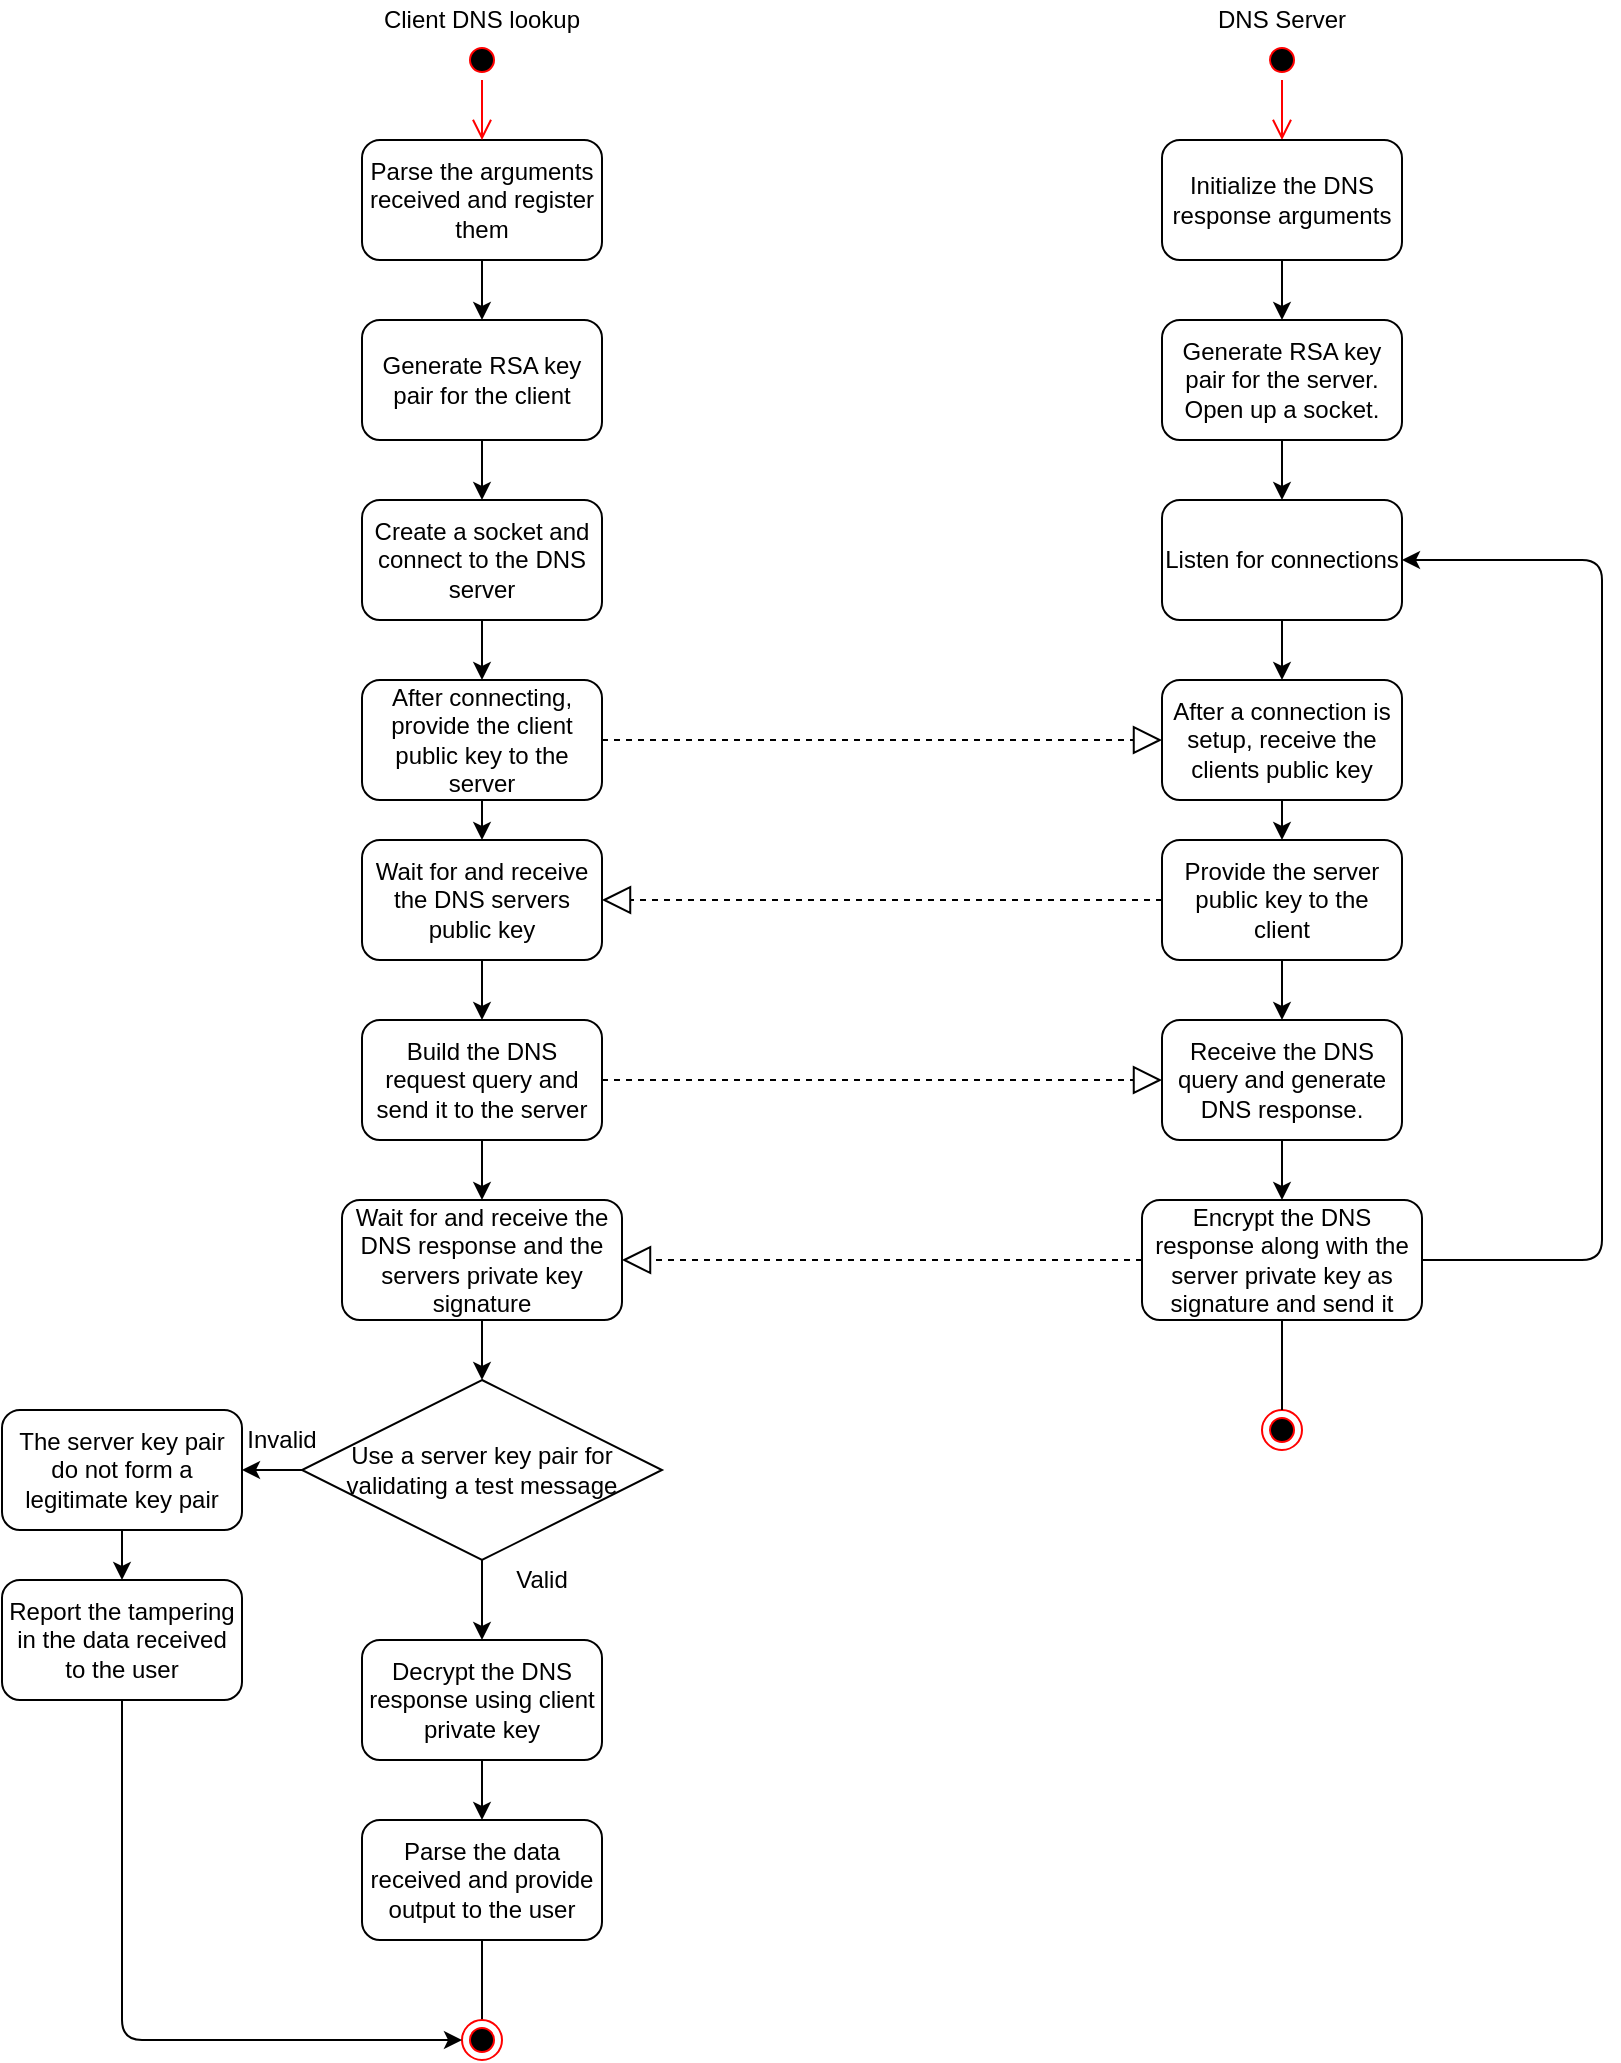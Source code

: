 <mxfile version="12.8.5" type="device"><diagram id="3A8k9Ad0QrPTKwQ3p06u" name="Page-1"><mxGraphModel dx="868" dy="479" grid="1" gridSize="10" guides="1" tooltips="1" connect="1" arrows="1" fold="1" page="1" pageScale="1" pageWidth="850" pageHeight="1100" math="0" shadow="0"><root><mxCell id="0"/><mxCell id="1" parent="0"/><mxCell id="y-XDxuE7axZdADt9R7S7-1" value="Parse the arguments received and register them" style="rounded=1;whiteSpace=wrap;html=1;" parent="1" vertex="1"><mxGeometry x="180" y="100" width="120" height="60" as="geometry"/></mxCell><mxCell id="y-XDxuE7axZdADt9R7S7-2" value="" style="endArrow=classic;html=1;exitX=0.5;exitY=1;exitDx=0;exitDy=0;" parent="1" source="y-XDxuE7axZdADt9R7S7-1" target="y-XDxuE7axZdADt9R7S7-3" edge="1"><mxGeometry width="50" height="50" relative="1" as="geometry"><mxPoint x="220" y="170" as="sourcePoint"/><mxPoint x="240" y="210" as="targetPoint"/></mxGeometry></mxCell><mxCell id="y-XDxuE7axZdADt9R7S7-3" value="Generate RSA key pair for the client" style="rounded=1;whiteSpace=wrap;html=1;" parent="1" vertex="1"><mxGeometry x="180" y="190" width="120" height="60" as="geometry"/></mxCell><mxCell id="y-XDxuE7axZdADt9R7S7-4" value="" style="endArrow=classic;html=1;exitX=0.5;exitY=1;exitDx=0;exitDy=0;" parent="1" source="y-XDxuE7axZdADt9R7S7-3" target="y-XDxuE7axZdADt9R7S7-5" edge="1"><mxGeometry width="50" height="50" relative="1" as="geometry"><mxPoint x="220" y="170" as="sourcePoint"/><mxPoint x="240" y="290" as="targetPoint"/></mxGeometry></mxCell><mxCell id="y-XDxuE7axZdADt9R7S7-5" value="Create a socket and connect to the DNS server" style="rounded=1;whiteSpace=wrap;html=1;" parent="1" vertex="1"><mxGeometry x="180" y="280" width="120" height="60" as="geometry"/></mxCell><mxCell id="y-XDxuE7axZdADt9R7S7-6" value="" style="endArrow=classic;html=1;exitX=0.5;exitY=1;exitDx=0;exitDy=0;" parent="1" source="y-XDxuE7axZdADt9R7S7-5" target="y-XDxuE7axZdADt9R7S7-7" edge="1"><mxGeometry width="50" height="50" relative="1" as="geometry"><mxPoint x="220" y="230" as="sourcePoint"/><mxPoint x="240" y="380" as="targetPoint"/></mxGeometry></mxCell><mxCell id="y-XDxuE7axZdADt9R7S7-7" value="After connecting, provide the client public key to the server" style="rounded=1;whiteSpace=wrap;html=1;" parent="1" vertex="1"><mxGeometry x="180" y="370" width="120" height="60" as="geometry"/></mxCell><mxCell id="y-XDxuE7axZdADt9R7S7-8" value="" style="endArrow=classic;html=1;exitX=0.5;exitY=1;exitDx=0;exitDy=0;" parent="1" source="y-XDxuE7axZdADt9R7S7-7" target="y-XDxuE7axZdADt9R7S7-10" edge="1"><mxGeometry width="50" height="50" relative="1" as="geometry"><mxPoint x="230" y="420" as="sourcePoint"/><mxPoint x="240" y="460" as="targetPoint"/></mxGeometry></mxCell><mxCell id="y-XDxuE7axZdADt9R7S7-10" value="Wait for and receive the DNS servers public key" style="rounded=1;whiteSpace=wrap;html=1;" parent="1" vertex="1"><mxGeometry x="180" y="450" width="120" height="60" as="geometry"/></mxCell><mxCell id="y-XDxuE7axZdADt9R7S7-11" value="" style="endArrow=classic;html=1;exitX=0.5;exitY=1;exitDx=0;exitDy=0;" parent="1" source="y-XDxuE7axZdADt9R7S7-10" target="y-XDxuE7axZdADt9R7S7-12" edge="1"><mxGeometry width="50" height="50" relative="1" as="geometry"><mxPoint x="590" y="390" as="sourcePoint"/><mxPoint x="240" y="550" as="targetPoint"/></mxGeometry></mxCell><mxCell id="y-XDxuE7axZdADt9R7S7-12" value="Build the DNS request query and send it to the server" style="rounded=1;whiteSpace=wrap;html=1;" parent="1" vertex="1"><mxGeometry x="180" y="540" width="120" height="60" as="geometry"/></mxCell><mxCell id="y-XDxuE7axZdADt9R7S7-13" value="" style="endArrow=classic;html=1;exitX=0.5;exitY=1;exitDx=0;exitDy=0;" parent="1" source="y-XDxuE7axZdADt9R7S7-12" target="y-XDxuE7axZdADt9R7S7-14" edge="1"><mxGeometry width="50" height="50" relative="1" as="geometry"><mxPoint x="590" y="550" as="sourcePoint"/><mxPoint x="240" y="660" as="targetPoint"/></mxGeometry></mxCell><mxCell id="y-XDxuE7axZdADt9R7S7-14" value="Wait for and receive the DNS response and the servers private key signature" style="rounded=1;whiteSpace=wrap;html=1;" parent="1" vertex="1"><mxGeometry x="170" y="630" width="140" height="60" as="geometry"/></mxCell><mxCell id="y-XDxuE7axZdADt9R7S7-15" value="" style="endArrow=classic;html=1;exitX=0.5;exitY=1;exitDx=0;exitDy=0;" parent="1" source="y-XDxuE7axZdADt9R7S7-14" target="y-XDxuE7axZdADt9R7S7-16" edge="1"><mxGeometry width="50" height="50" relative="1" as="geometry"><mxPoint x="590" y="620" as="sourcePoint"/><mxPoint x="240" y="730" as="targetPoint"/></mxGeometry></mxCell><mxCell id="y-XDxuE7axZdADt9R7S7-16" value="Use a server key pair for validating a test message" style="rhombus;whiteSpace=wrap;html=1;" parent="1" vertex="1"><mxGeometry x="150" y="720" width="180" height="90" as="geometry"/></mxCell><mxCell id="y-XDxuE7axZdADt9R7S7-18" value="" style="endArrow=classic;html=1;exitX=0;exitY=0.5;exitDx=0;exitDy=0;" parent="1" source="y-XDxuE7axZdADt9R7S7-16" target="y-XDxuE7axZdADt9R7S7-19" edge="1"><mxGeometry width="50" height="50" relative="1" as="geometry"><mxPoint x="520" y="620" as="sourcePoint"/><mxPoint x="120" y="765" as="targetPoint"/></mxGeometry></mxCell><mxCell id="y-XDxuE7axZdADt9R7S7-19" value="The server key pair do not form a legitimate key pair" style="rounded=1;whiteSpace=wrap;html=1;" parent="1" vertex="1"><mxGeometry y="735" width="120" height="60" as="geometry"/></mxCell><mxCell id="y-XDxuE7axZdADt9R7S7-21" value="" style="endArrow=classic;html=1;exitX=0.5;exitY=1;exitDx=0;exitDy=0;" parent="1" source="y-XDxuE7axZdADt9R7S7-19" target="y-XDxuE7axZdADt9R7S7-22" edge="1"><mxGeometry width="50" height="50" relative="1" as="geometry"><mxPoint x="170" y="850" as="sourcePoint"/><mxPoint x="60" y="850" as="targetPoint"/></mxGeometry></mxCell><mxCell id="y-XDxuE7axZdADt9R7S7-22" value="Report the tampering in the data received to the user" style="rounded=1;whiteSpace=wrap;html=1;" parent="1" vertex="1"><mxGeometry y="820" width="120" height="60" as="geometry"/></mxCell><mxCell id="y-XDxuE7axZdADt9R7S7-28" value="" style="endArrow=classic;html=1;exitX=0.5;exitY=1;exitDx=0;exitDy=0;" parent="1" source="y-XDxuE7axZdADt9R7S7-16" target="y-XDxuE7axZdADt9R7S7-29" edge="1"><mxGeometry width="50" height="50" relative="1" as="geometry"><mxPoint x="170" y="850" as="sourcePoint"/><mxPoint x="240" y="860" as="targetPoint"/></mxGeometry></mxCell><mxCell id="y-XDxuE7axZdADt9R7S7-29" value="Decrypt the DNS response using client private key" style="rounded=1;whiteSpace=wrap;html=1;" parent="1" vertex="1"><mxGeometry x="180" y="850" width="120" height="60" as="geometry"/></mxCell><mxCell id="y-XDxuE7axZdADt9R7S7-30" value="" style="endArrow=classic;html=1;exitX=0.5;exitY=1;exitDx=0;exitDy=0;" parent="1" source="y-XDxuE7axZdADt9R7S7-29" target="y-XDxuE7axZdADt9R7S7-31" edge="1"><mxGeometry width="50" height="50" relative="1" as="geometry"><mxPoint x="140" y="910" as="sourcePoint"/><mxPoint x="240" y="950" as="targetPoint"/></mxGeometry></mxCell><mxCell id="y-XDxuE7axZdADt9R7S7-31" value="Parse the data received and provide output to the user" style="rounded=1;whiteSpace=wrap;html=1;" parent="1" vertex="1"><mxGeometry x="180" y="940" width="120" height="60" as="geometry"/></mxCell><mxCell id="y-XDxuE7axZdADt9R7S7-32" value="" style="endArrow=none;html=1;exitX=0.5;exitY=1;exitDx=0;exitDy=0;" parent="1" source="y-XDxuE7axZdADt9R7S7-31" target="y-XDxuE7axZdADt9R7S7-33" edge="1"><mxGeometry width="50" height="50" relative="1" as="geometry"><mxPoint x="140" y="970" as="sourcePoint"/><mxPoint x="240" y="1030" as="targetPoint"/></mxGeometry></mxCell><mxCell id="y-XDxuE7axZdADt9R7S7-33" value="" style="ellipse;html=1;shape=endState;fillColor=#000000;strokeColor=#ff0000;aspect=fixed;" parent="1" vertex="1"><mxGeometry x="230" y="1040" width="20" height="20" as="geometry"/></mxCell><mxCell id="y-XDxuE7axZdADt9R7S7-36" value="" style="ellipse;html=1;shape=startState;fillColor=#000000;strokeColor=#ff0000;aspect=fixed;" parent="1" vertex="1"><mxGeometry x="230" y="50" width="20" height="20" as="geometry"/></mxCell><mxCell id="y-XDxuE7axZdADt9R7S7-37" value="" style="edgeStyle=orthogonalEdgeStyle;html=1;verticalAlign=bottom;endArrow=open;endSize=8;strokeColor=#ff0000;" parent="1" source="y-XDxuE7axZdADt9R7S7-36" edge="1"><mxGeometry relative="1" as="geometry"><mxPoint x="240" y="100" as="targetPoint"/></mxGeometry></mxCell><mxCell id="y-XDxuE7axZdADt9R7S7-38" value="" style="endArrow=classic;html=1;exitX=0.5;exitY=1;exitDx=0;exitDy=0;entryX=0;entryY=0.5;entryDx=0;entryDy=0;" parent="1" source="y-XDxuE7axZdADt9R7S7-22" target="y-XDxuE7axZdADt9R7S7-33" edge="1"><mxGeometry width="50" height="50" relative="1" as="geometry"><mxPoint x="20" y="1020" as="sourcePoint"/><mxPoint x="70" y="970" as="targetPoint"/><Array as="points"><mxPoint x="60" y="1050"/></Array></mxGeometry></mxCell><mxCell id="y-XDxuE7axZdADt9R7S7-39" value="" style="ellipse;html=1;shape=startState;fillColor=#000000;strokeColor=#ff0000;aspect=fixed;" parent="1" vertex="1"><mxGeometry x="630" y="50" width="20" height="20" as="geometry"/></mxCell><mxCell id="y-XDxuE7axZdADt9R7S7-40" value="" style="edgeStyle=orthogonalEdgeStyle;html=1;verticalAlign=bottom;endArrow=open;endSize=8;strokeColor=#ff0000;" parent="1" source="y-XDxuE7axZdADt9R7S7-39" target="y-XDxuE7axZdADt9R7S7-41" edge="1"><mxGeometry relative="1" as="geometry"><mxPoint x="640" y="100" as="targetPoint"/></mxGeometry></mxCell><mxCell id="y-XDxuE7axZdADt9R7S7-41" value="Initialize the DNS response arguments" style="rounded=1;whiteSpace=wrap;html=1;" parent="1" vertex="1"><mxGeometry x="580" y="100" width="120" height="60" as="geometry"/></mxCell><mxCell id="y-XDxuE7axZdADt9R7S7-42" value="" style="endArrow=classic;html=1;exitX=0.5;exitY=1;exitDx=0;exitDy=0;" parent="1" source="y-XDxuE7axZdADt9R7S7-41" target="y-XDxuE7axZdADt9R7S7-45" edge="1"><mxGeometry width="50" height="50" relative="1" as="geometry"><mxPoint x="390" y="210" as="sourcePoint"/><mxPoint x="640" y="190" as="targetPoint"/></mxGeometry></mxCell><mxCell id="y-XDxuE7axZdADt9R7S7-45" value="&lt;div&gt;Generate RSA key pair for the server.&lt;br&gt;&lt;/div&gt;&lt;div&gt;Open up a socket.&lt;br&gt;&lt;/div&gt;" style="rounded=1;whiteSpace=wrap;html=1;" parent="1" vertex="1"><mxGeometry x="580" y="190" width="120" height="60" as="geometry"/></mxCell><mxCell id="y-XDxuE7axZdADt9R7S7-46" value="" style="endArrow=classic;html=1;exitX=0.5;exitY=1;exitDx=0;exitDy=0;" parent="1" source="y-XDxuE7axZdADt9R7S7-45" target="y-XDxuE7axZdADt9R7S7-47" edge="1"><mxGeometry width="50" height="50" relative="1" as="geometry"><mxPoint x="390" y="190" as="sourcePoint"/><mxPoint x="640" y="280" as="targetPoint"/></mxGeometry></mxCell><mxCell id="y-XDxuE7axZdADt9R7S7-47" value="Listen for connections" style="rounded=1;whiteSpace=wrap;html=1;" parent="1" vertex="1"><mxGeometry x="580" y="280" width="120" height="60" as="geometry"/></mxCell><mxCell id="y-XDxuE7axZdADt9R7S7-48" value="" style="endArrow=classic;html=1;exitX=0.5;exitY=1;exitDx=0;exitDy=0;" parent="1" source="y-XDxuE7axZdADt9R7S7-47" target="y-XDxuE7axZdADt9R7S7-49" edge="1"><mxGeometry width="50" height="50" relative="1" as="geometry"><mxPoint x="390" y="350" as="sourcePoint"/><mxPoint x="640" y="380" as="targetPoint"/></mxGeometry></mxCell><mxCell id="y-XDxuE7axZdADt9R7S7-49" value="After a connection is setup, receive the clients public key" style="rounded=1;whiteSpace=wrap;html=1;" parent="1" vertex="1"><mxGeometry x="580" y="370" width="120" height="60" as="geometry"/></mxCell><mxCell id="y-XDxuE7axZdADt9R7S7-50" value="" style="endArrow=classic;html=1;exitX=0.5;exitY=1;exitDx=0;exitDy=0;" parent="1" source="y-XDxuE7axZdADt9R7S7-49" target="y-XDxuE7axZdADt9R7S7-51" edge="1"><mxGeometry width="50" height="50" relative="1" as="geometry"><mxPoint x="390" y="460" as="sourcePoint"/><mxPoint x="640" y="450" as="targetPoint"/></mxGeometry></mxCell><mxCell id="y-XDxuE7axZdADt9R7S7-51" value="Provide the server public key to the client" style="rounded=1;whiteSpace=wrap;html=1;" parent="1" vertex="1"><mxGeometry x="580" y="450" width="120" height="60" as="geometry"/></mxCell><mxCell id="y-XDxuE7axZdADt9R7S7-53" value="" style="endArrow=classic;html=1;exitX=0.5;exitY=1;exitDx=0;exitDy=0;" parent="1" source="y-XDxuE7axZdADt9R7S7-51" target="y-XDxuE7axZdADt9R7S7-54" edge="1"><mxGeometry width="50" height="50" relative="1" as="geometry"><mxPoint x="390" y="460" as="sourcePoint"/><mxPoint x="640" y="540" as="targetPoint"/></mxGeometry></mxCell><mxCell id="y-XDxuE7axZdADt9R7S7-54" value="Receive the DNS query and generate DNS response." style="rounded=1;whiteSpace=wrap;html=1;" parent="1" vertex="1"><mxGeometry x="580" y="540" width="120" height="60" as="geometry"/></mxCell><mxCell id="y-XDxuE7axZdADt9R7S7-55" value="" style="endArrow=classic;html=1;exitX=0.5;exitY=1;exitDx=0;exitDy=0;" parent="1" source="y-XDxuE7axZdADt9R7S7-54" target="y-XDxuE7axZdADt9R7S7-56" edge="1"><mxGeometry width="50" height="50" relative="1" as="geometry"><mxPoint x="390" y="630" as="sourcePoint"/><mxPoint x="640" y="630" as="targetPoint"/></mxGeometry></mxCell><mxCell id="y-XDxuE7axZdADt9R7S7-56" value="Encrypt the DNS response along with the server private key as signature and send it" style="rounded=1;whiteSpace=wrap;html=1;" parent="1" vertex="1"><mxGeometry x="570" y="630" width="140" height="60" as="geometry"/></mxCell><mxCell id="y-XDxuE7axZdADt9R7S7-58" value="" style="ellipse;html=1;shape=endState;fillColor=#000000;strokeColor=#ff0000;aspect=fixed;" parent="1" vertex="1"><mxGeometry x="630" y="735" width="20" height="20" as="geometry"/></mxCell><mxCell id="y-XDxuE7axZdADt9R7S7-59" value="" style="endArrow=none;html=1;entryX=0.5;entryY=1;entryDx=0;entryDy=0;exitX=0.5;exitY=0;exitDx=0;exitDy=0;" parent="1" source="y-XDxuE7axZdADt9R7S7-58" target="y-XDxuE7axZdADt9R7S7-56" edge="1"><mxGeometry width="50" height="50" relative="1" as="geometry"><mxPoint x="640" y="730" as="sourcePoint"/><mxPoint x="440" y="610" as="targetPoint"/></mxGeometry></mxCell><mxCell id="y-XDxuE7axZdADt9R7S7-60" value="" style="endArrow=classic;html=1;exitX=1;exitY=0.5;exitDx=0;exitDy=0;entryX=1;entryY=0.5;entryDx=0;entryDy=0;" parent="1" source="y-XDxuE7axZdADt9R7S7-56" target="y-XDxuE7axZdADt9R7S7-47" edge="1"><mxGeometry width="50" height="50" relative="1" as="geometry"><mxPoint x="620" y="510" as="sourcePoint"/><mxPoint x="670" y="460" as="targetPoint"/><Array as="points"><mxPoint x="800" y="660"/><mxPoint x="800" y="310"/></Array></mxGeometry></mxCell><mxCell id="y-XDxuE7axZdADt9R7S7-64" value="" style="endArrow=block;dashed=1;endFill=0;endSize=12;html=1;entryX=0;entryY=0.5;entryDx=0;entryDy=0;exitX=1;exitY=0.5;exitDx=0;exitDy=0;" parent="1" source="y-XDxuE7axZdADt9R7S7-7" target="y-XDxuE7axZdADt9R7S7-49" edge="1"><mxGeometry width="160" relative="1" as="geometry"><mxPoint x="230" y="420" as="sourcePoint"/><mxPoint x="390" y="420" as="targetPoint"/></mxGeometry></mxCell><mxCell id="y-XDxuE7axZdADt9R7S7-65" value="" style="endArrow=block;dashed=1;endFill=0;endSize=12;html=1;entryX=1;entryY=0.5;entryDx=0;entryDy=0;exitX=0;exitY=0.5;exitDx=0;exitDy=0;" parent="1" source="y-XDxuE7axZdADt9R7S7-51" target="y-XDxuE7axZdADt9R7S7-10" edge="1"><mxGeometry width="160" relative="1" as="geometry"><mxPoint x="230" y="420" as="sourcePoint"/><mxPoint x="390" y="420" as="targetPoint"/></mxGeometry></mxCell><mxCell id="y-XDxuE7axZdADt9R7S7-66" value="Valid" style="text;html=1;strokeColor=none;fillColor=none;align=center;verticalAlign=middle;whiteSpace=wrap;rounded=0;" parent="1" vertex="1"><mxGeometry x="250" y="810" width="40" height="20" as="geometry"/></mxCell><mxCell id="y-XDxuE7axZdADt9R7S7-67" value="Invalid" style="text;html=1;strokeColor=none;fillColor=none;align=center;verticalAlign=middle;whiteSpace=wrap;rounded=0;" parent="1" vertex="1"><mxGeometry x="120" y="740" width="40" height="20" as="geometry"/></mxCell><mxCell id="y-XDxuE7axZdADt9R7S7-68" value="Client DNS lookup" style="text;html=1;strokeColor=none;fillColor=none;align=center;verticalAlign=middle;whiteSpace=wrap;rounded=0;" parent="1" vertex="1"><mxGeometry x="185" y="30" width="110" height="20" as="geometry"/></mxCell><mxCell id="y-XDxuE7axZdADt9R7S7-69" value="DNS Server" style="text;html=1;strokeColor=none;fillColor=none;align=center;verticalAlign=middle;whiteSpace=wrap;rounded=0;" parent="1" vertex="1"><mxGeometry x="605" y="30" width="70" height="20" as="geometry"/></mxCell><mxCell id="y-XDxuE7axZdADt9R7S7-75" value="" style="endArrow=block;dashed=1;endFill=0;endSize=12;html=1;entryX=0;entryY=0.5;entryDx=0;entryDy=0;exitX=1;exitY=0.5;exitDx=0;exitDy=0;" parent="1" target="y-XDxuE7axZdADt9R7S7-54" edge="1" source="y-XDxuE7axZdADt9R7S7-12"><mxGeometry width="160" relative="1" as="geometry"><mxPoint x="320" y="570" as="sourcePoint"/><mxPoint x="430" y="630" as="targetPoint"/></mxGeometry></mxCell><mxCell id="x02CaDDTtHDcgTT21Y68-1" value="" style="endArrow=block;dashed=1;endFill=0;endSize=12;html=1;exitX=0;exitY=0.5;exitDx=0;exitDy=0;entryX=1;entryY=0.5;entryDx=0;entryDy=0;" edge="1" parent="1" source="y-XDxuE7axZdADt9R7S7-56" target="y-XDxuE7axZdADt9R7S7-14"><mxGeometry width="160" relative="1" as="geometry"><mxPoint x="340" y="650" as="sourcePoint"/><mxPoint x="500" y="650" as="targetPoint"/></mxGeometry></mxCell></root></mxGraphModel></diagram></mxfile>